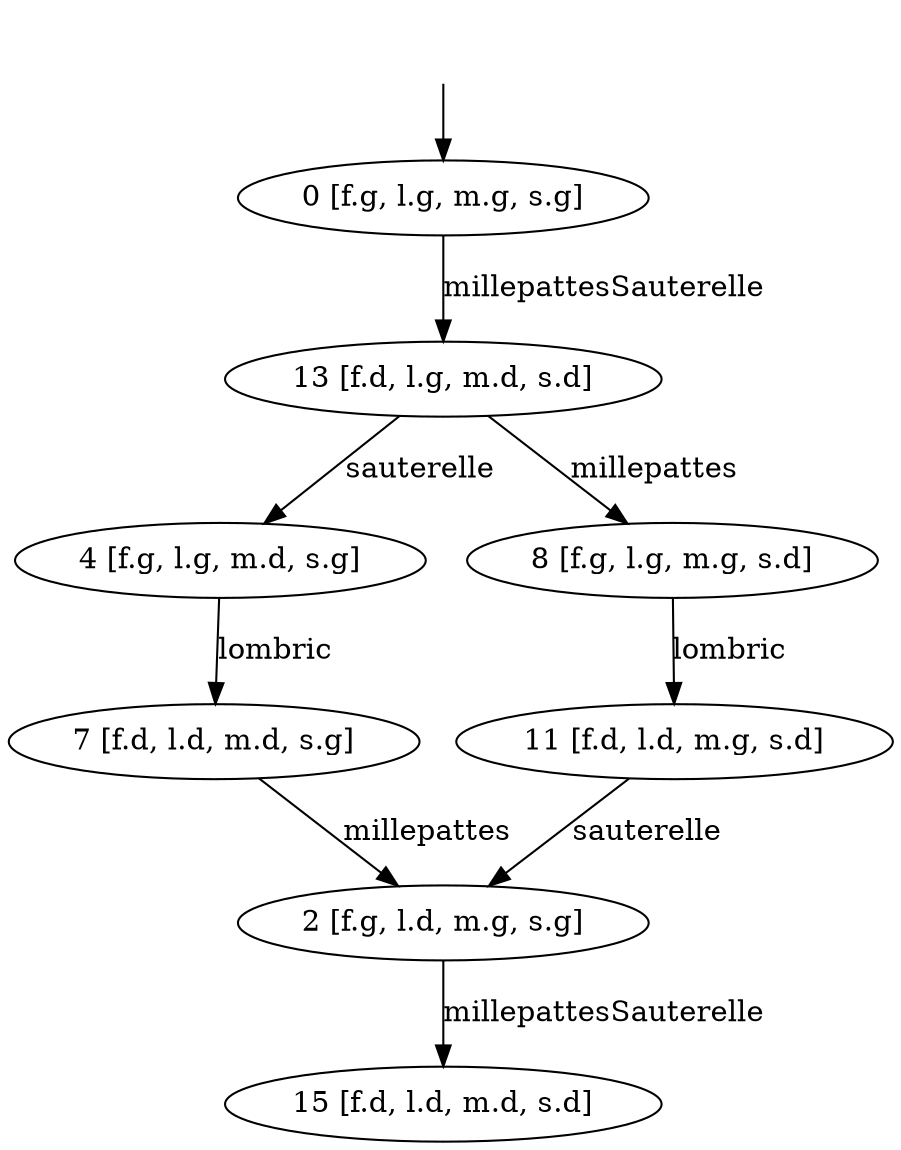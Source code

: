digraph system {
_0[label="", shape=none ];
_0->0;
15 [label= "15 [f.d, l.d, m.d, s.d]"];
7 [label= "7 [f.d, l.d, m.d, s.g]"];
11 [label= "11 [f.d, l.d, m.g, s.d]"];
13 [label= "13 [f.d, l.g, m.d, s.d]"];
2 [label= "2 [f.g, l.d, m.g, s.g]"];
4 [label= "4 [f.g, l.g, m.d, s.g]"];
8 [label= "8 [f.g, l.g, m.g, s.d]"];
0 [label= "0 [f.g, l.g, m.g, s.g]"];
7->2 [label= "millepattes"];
11->2 [label= "sauterelle"];
13->4 [label= "sauterelle"];
13->8 [label= "millepattes"];
2->15 [label= "millepattesSauterelle"];
4->7 [label= "lombric"];
8->11 [label= "lombric"];
0->13 [label= "millepattesSauterelle"];
}
